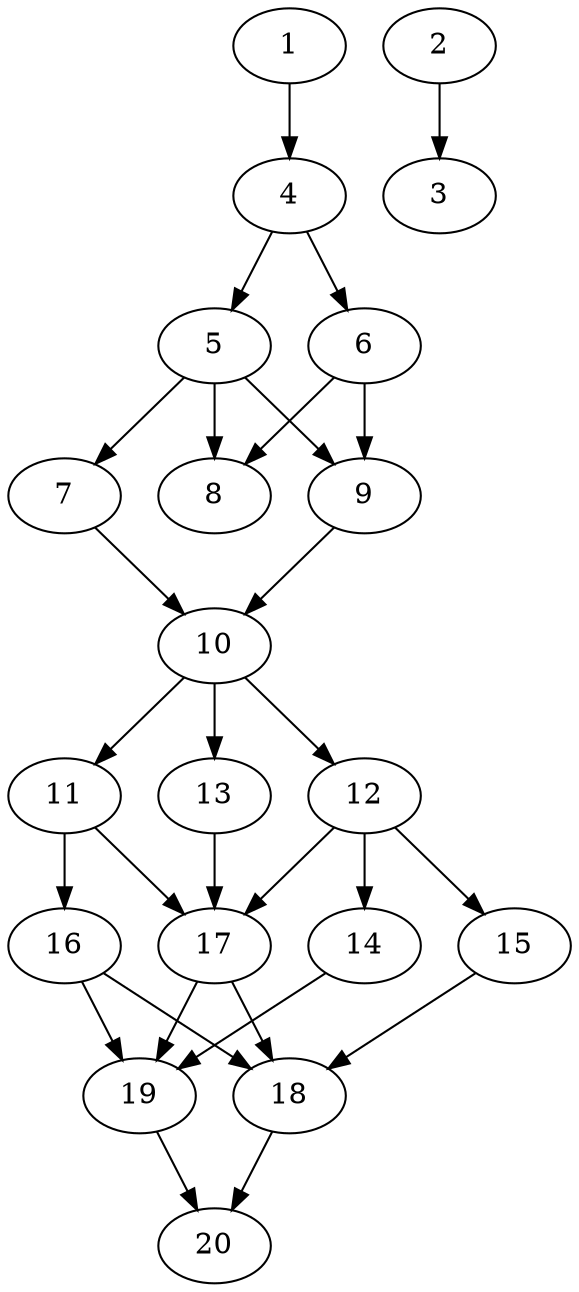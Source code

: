 // DAG automatically generated by daggen at Sat Jul 27 15:36:52 2019
// ./daggen --dot -n 20 --ccr 0.3 --fat 0.4 --regular 0.5 --density 0.8 --mindata 5242880 --maxdata 52428800 
digraph G {
  1 [size="126685867", alpha="0.16", expect_size="38005760"] 
  1 -> 4 [size ="38005760"]
  2 [size="23019520", alpha="0.05", expect_size="6905856"] 
  2 -> 3 [size ="6905856"]
  3 [size="32542720", alpha="0.08", expect_size="9762816"] 
  4 [size="33068373", alpha="0.17", expect_size="9920512"] 
  4 -> 5 [size ="9920512"]
  4 -> 6 [size ="9920512"]
  5 [size="26426027", alpha="0.06", expect_size="7927808"] 
  5 -> 7 [size ="7927808"]
  5 -> 8 [size ="7927808"]
  5 -> 9 [size ="7927808"]
  6 [size="49476267", alpha="0.03", expect_size="14842880"] 
  6 -> 8 [size ="14842880"]
  6 -> 9 [size ="14842880"]
  7 [size="50012160", alpha="0.04", expect_size="15003648"] 
  7 -> 10 [size ="15003648"]
  8 [size="26238293", alpha="0.13", expect_size="7871488"] 
  9 [size="82612907", alpha="0.14", expect_size="24783872"] 
  9 -> 10 [size ="24783872"]
  10 [size="170639360", alpha="0.17", expect_size="51191808"] 
  10 -> 11 [size ="51191808"]
  10 -> 12 [size ="51191808"]
  10 -> 13 [size ="51191808"]
  11 [size="36365653", alpha="0.06", expect_size="10909696"] 
  11 -> 16 [size ="10909696"]
  11 -> 17 [size ="10909696"]
  12 [size="165632000", alpha="0.18", expect_size="49689600"] 
  12 -> 14 [size ="49689600"]
  12 -> 15 [size ="49689600"]
  12 -> 17 [size ="49689600"]
  13 [size="48646827", alpha="0.02", expect_size="14594048"] 
  13 -> 17 [size ="14594048"]
  14 [size="109277867", alpha="0.17", expect_size="32783360"] 
  14 -> 19 [size ="32783360"]
  15 [size="89466880", alpha="0.02", expect_size="26840064"] 
  15 -> 18 [size ="26840064"]
  16 [size="137294507", alpha="0.12", expect_size="41188352"] 
  16 -> 18 [size ="41188352"]
  16 -> 19 [size ="41188352"]
  17 [size="161037653", alpha="0.20", expect_size="48311296"] 
  17 -> 18 [size ="48311296"]
  17 -> 19 [size ="48311296"]
  18 [size="36870827", alpha="0.16", expect_size="11061248"] 
  18 -> 20 [size ="11061248"]
  19 [size="139987627", alpha="0.04", expect_size="41996288"] 
  19 -> 20 [size ="41996288"]
  20 [size="89289387", alpha="0.09", expect_size="26786816"] 
}
